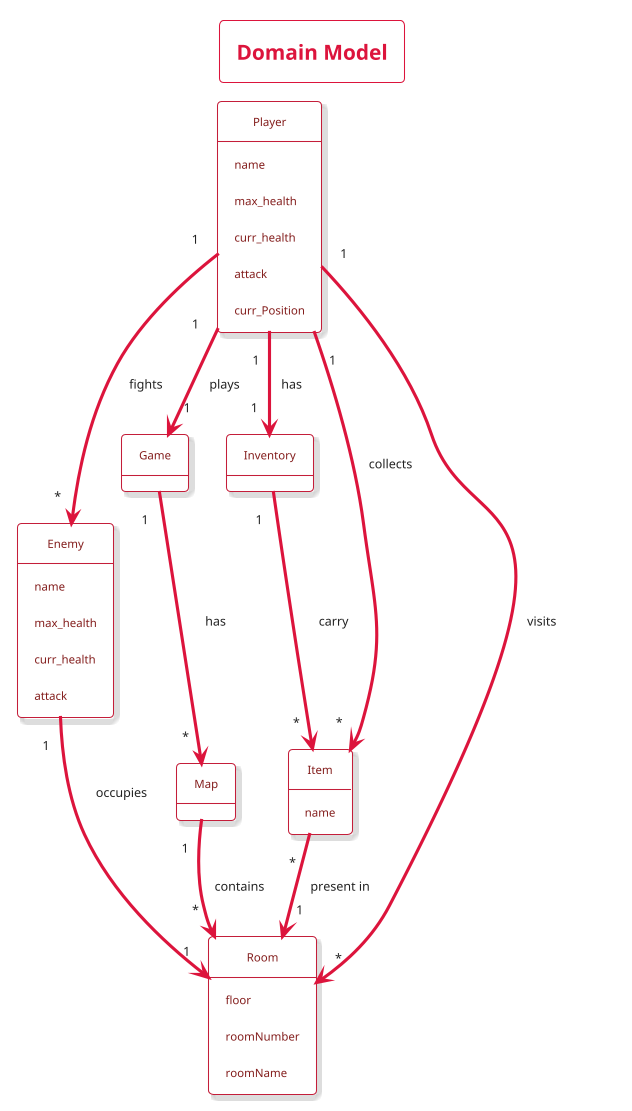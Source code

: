 @startuml DomainModel

!theme materia-outline

skinparam ArrowColor #DC143C
skinparam BackgroundColor #FFFFFF

skinparam ObjectBorderColor #C41E3A
skinparam ObjectFontColor #831D1C

skinparam titleBorderColor #DC143C
skinparam titleFontColor #DC143C

title Domain Model

object Player {
  name
  max_health
  curr_health
  attack
  curr_Position
  }
  
object Enemy{
  name
  max_health
  curr_health
  attack
  }

object Game

object Inventory

object Item {
  name
  }

object Room {
  floor
  roomNumber
  roomName
  }

object Map{
  }


Player "1" --> "1" Game: plays
Player "1" --> "*" Enemy: fights
Player "1" --> "*" Room: visits
Player "1" --> "1" Inventory: has
Player "1" --> "*" Item: collects

Game "1" --> "*" Map: has
Item "*" --> "1" Room: present in
Inventory "1" --> "*" Item: carry
Map "1" --> "*" Room: contains
Enemy "1" --> "1" Room: occupies

@enduml
